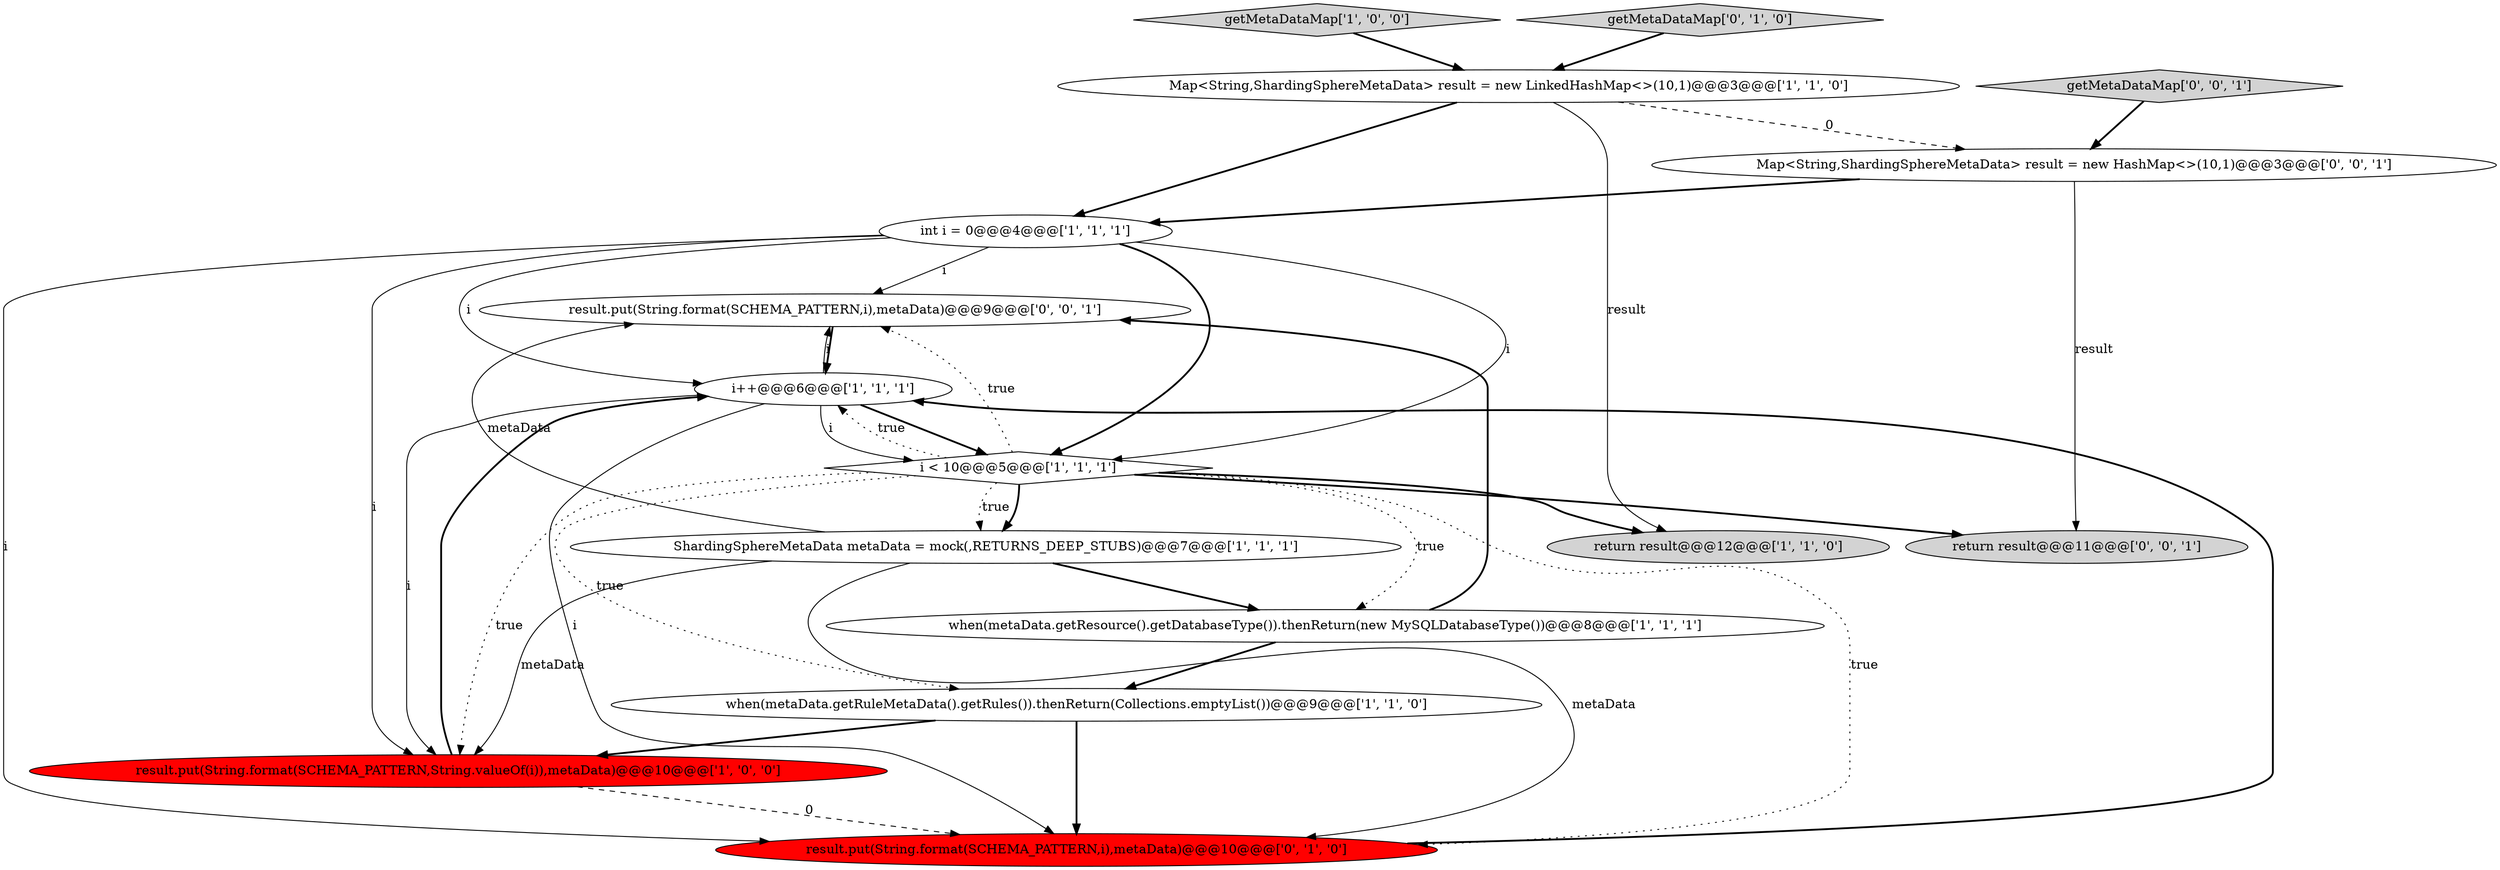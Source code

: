 digraph {
12 [style = filled, label = "Map<String,ShardingSphereMetaData> result = new HashMap<>(10,1)@@@3@@@['0', '0', '1']", fillcolor = white, shape = ellipse image = "AAA0AAABBB3BBB"];
13 [style = filled, label = "result.put(String.format(SCHEMA_PATTERN,i),metaData)@@@9@@@['0', '0', '1']", fillcolor = white, shape = ellipse image = "AAA0AAABBB3BBB"];
11 [style = filled, label = "result.put(String.format(SCHEMA_PATTERN,i),metaData)@@@10@@@['0', '1', '0']", fillcolor = red, shape = ellipse image = "AAA1AAABBB2BBB"];
2 [style = filled, label = "when(metaData.getResource().getDatabaseType()).thenReturn(new MySQLDatabaseType())@@@8@@@['1', '1', '1']", fillcolor = white, shape = ellipse image = "AAA0AAABBB1BBB"];
4 [style = filled, label = "result.put(String.format(SCHEMA_PATTERN,String.valueOf(i)),metaData)@@@10@@@['1', '0', '0']", fillcolor = red, shape = ellipse image = "AAA1AAABBB1BBB"];
3 [style = filled, label = "getMetaDataMap['1', '0', '0']", fillcolor = lightgray, shape = diamond image = "AAA0AAABBB1BBB"];
5 [style = filled, label = "Map<String,ShardingSphereMetaData> result = new LinkedHashMap<>(10,1)@@@3@@@['1', '1', '0']", fillcolor = white, shape = ellipse image = "AAA0AAABBB1BBB"];
10 [style = filled, label = "getMetaDataMap['0', '1', '0']", fillcolor = lightgray, shape = diamond image = "AAA0AAABBB2BBB"];
0 [style = filled, label = "i < 10@@@5@@@['1', '1', '1']", fillcolor = white, shape = diamond image = "AAA0AAABBB1BBB"];
6 [style = filled, label = "ShardingSphereMetaData metaData = mock(,RETURNS_DEEP_STUBS)@@@7@@@['1', '1', '1']", fillcolor = white, shape = ellipse image = "AAA0AAABBB1BBB"];
8 [style = filled, label = "int i = 0@@@4@@@['1', '1', '1']", fillcolor = white, shape = ellipse image = "AAA0AAABBB1BBB"];
7 [style = filled, label = "when(metaData.getRuleMetaData().getRules()).thenReturn(Collections.emptyList())@@@9@@@['1', '1', '0']", fillcolor = white, shape = ellipse image = "AAA0AAABBB1BBB"];
15 [style = filled, label = "return result@@@11@@@['0', '0', '1']", fillcolor = lightgray, shape = ellipse image = "AAA0AAABBB3BBB"];
14 [style = filled, label = "getMetaDataMap['0', '0', '1']", fillcolor = lightgray, shape = diamond image = "AAA0AAABBB3BBB"];
9 [style = filled, label = "i++@@@6@@@['1', '1', '1']", fillcolor = white, shape = ellipse image = "AAA0AAABBB1BBB"];
1 [style = filled, label = "return result@@@12@@@['1', '1', '0']", fillcolor = lightgray, shape = ellipse image = "AAA0AAABBB1BBB"];
9->0 [style = solid, label="i"];
4->9 [style = bold, label=""];
5->8 [style = bold, label=""];
6->4 [style = solid, label="metaData"];
8->11 [style = solid, label="i"];
8->0 [style = solid, label="i"];
5->12 [style = dashed, label="0"];
7->11 [style = bold, label=""];
6->11 [style = solid, label="metaData"];
0->13 [style = dotted, label="true"];
9->0 [style = bold, label=""];
0->6 [style = bold, label=""];
0->4 [style = dotted, label="true"];
7->4 [style = bold, label=""];
11->9 [style = bold, label=""];
8->9 [style = solid, label="i"];
0->6 [style = dotted, label="true"];
0->15 [style = bold, label=""];
8->13 [style = solid, label="i"];
2->13 [style = bold, label=""];
6->2 [style = bold, label=""];
9->11 [style = solid, label="i"];
8->0 [style = bold, label=""];
12->15 [style = solid, label="result"];
3->5 [style = bold, label=""];
9->13 [style = solid, label="i"];
10->5 [style = bold, label=""];
6->13 [style = solid, label="metaData"];
12->8 [style = bold, label=""];
0->1 [style = bold, label=""];
14->12 [style = bold, label=""];
5->1 [style = solid, label="result"];
13->9 [style = bold, label=""];
2->7 [style = bold, label=""];
0->2 [style = dotted, label="true"];
4->11 [style = dashed, label="0"];
9->4 [style = solid, label="i"];
0->11 [style = dotted, label="true"];
0->9 [style = dotted, label="true"];
8->4 [style = solid, label="i"];
0->7 [style = dotted, label="true"];
}
